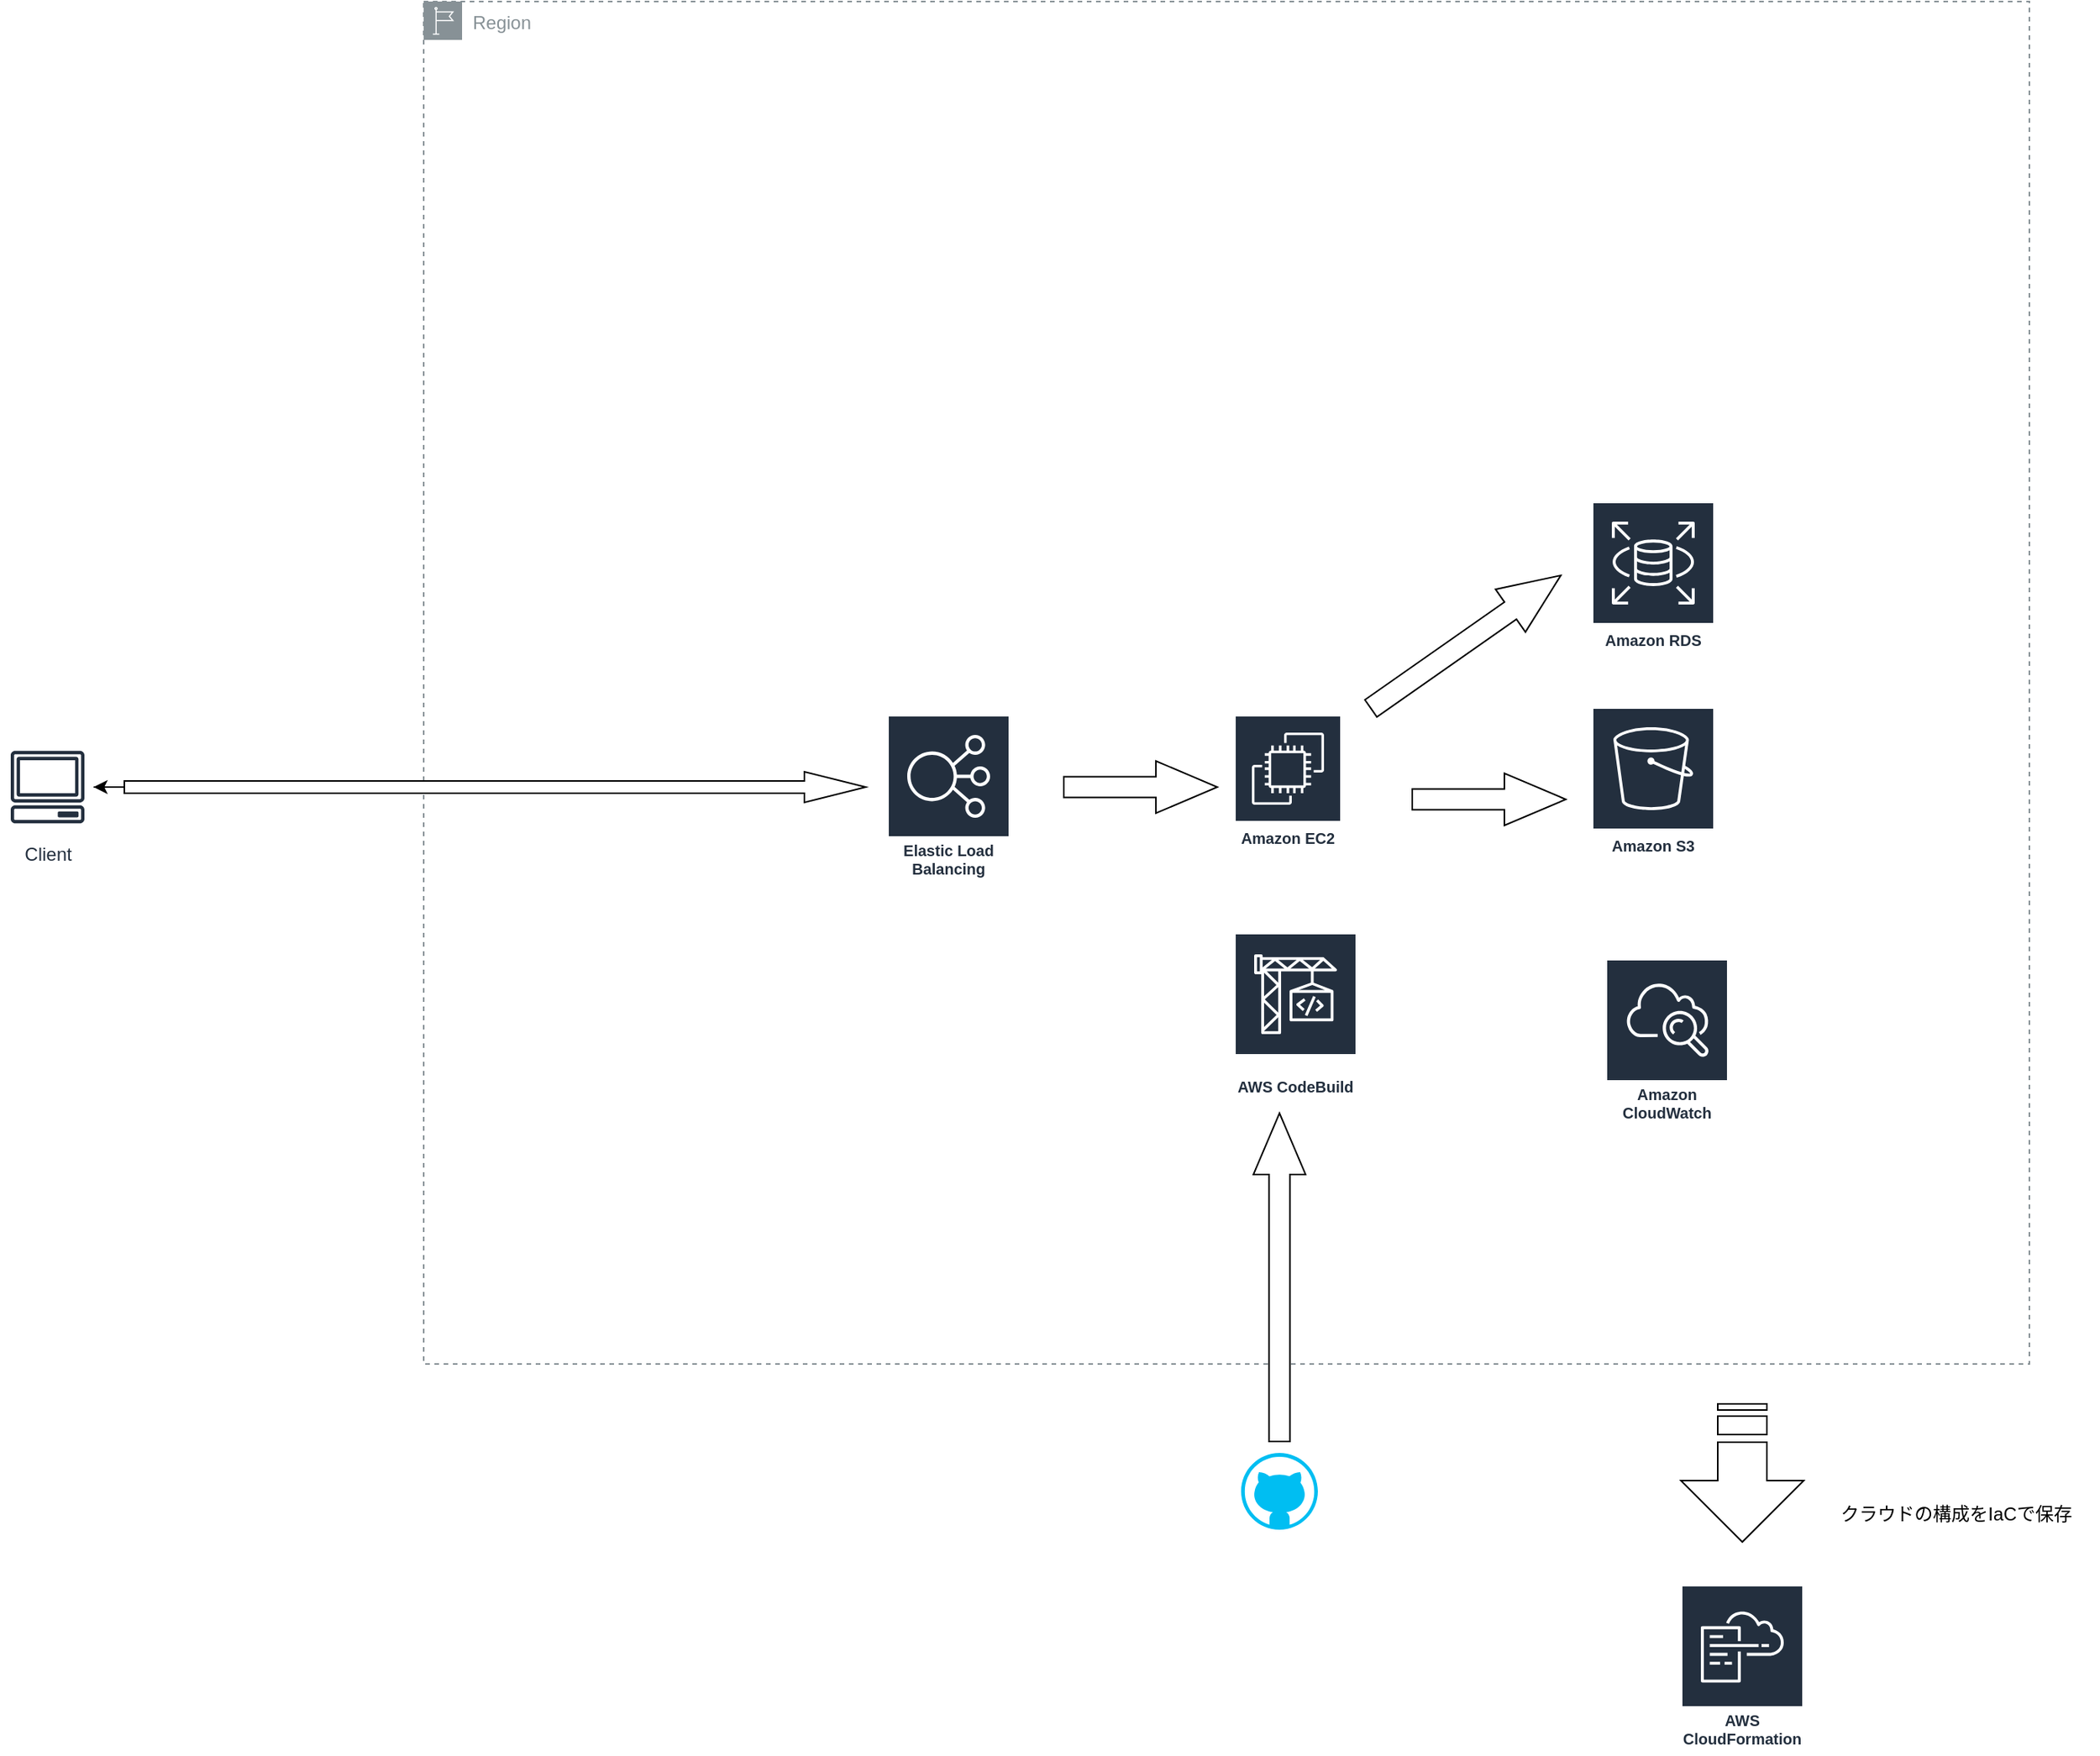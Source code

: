 <mxfile version="22.1.11" type="device">
  <diagram name="ページ1" id="4de_nk--x6H1_yiyPySa">
    <mxGraphModel dx="1434" dy="1937" grid="0" gridSize="10" guides="1" tooltips="1" connect="1" arrows="1" fold="1" page="1" pageScale="1" pageWidth="827" pageHeight="1169" math="0" shadow="0">
      <root>
        <mxCell id="0" />
        <mxCell id="1" parent="0" />
        <mxCell id="6_HWV3gl29yc25_raO4L-23" value="Region" style="sketch=0;outlineConnect=0;gradientColor=none;html=1;whiteSpace=wrap;fontSize=12;fontStyle=0;shape=mxgraph.aws4.group;grIcon=mxgraph.aws4.group_region;strokeColor=#879196;fillColor=none;verticalAlign=top;align=left;spacingLeft=30;fontColor=#879196;dashed=1;" vertex="1" parent="1">
          <mxGeometry x="295" y="-142" width="1046" height="888" as="geometry" />
        </mxCell>
        <mxCell id="6_HWV3gl29yc25_raO4L-3" value="Client" style="sketch=0;outlineConnect=0;fontColor=#232F3E;gradientColor=none;strokeColor=#232F3E;fillColor=#ffffff;dashed=0;verticalLabelPosition=bottom;verticalAlign=top;align=center;html=1;fontSize=12;fontStyle=0;aspect=fixed;shape=mxgraph.aws4.resourceIcon;resIcon=mxgraph.aws4.client;" vertex="1" parent="1">
          <mxGeometry x="20" y="340" width="60" height="60" as="geometry" />
        </mxCell>
        <mxCell id="6_HWV3gl29yc25_raO4L-7" value="Amazon EC2" style="sketch=0;outlineConnect=0;fontColor=#232F3E;gradientColor=none;strokeColor=#ffffff;fillColor=#232F3E;dashed=0;verticalLabelPosition=middle;verticalAlign=bottom;align=center;html=1;whiteSpace=wrap;fontSize=10;fontStyle=1;spacing=3;shape=mxgraph.aws4.productIcon;prIcon=mxgraph.aws4.ec2;" vertex="1" parent="1">
          <mxGeometry x="823" y="323" width="70" height="90" as="geometry" />
        </mxCell>
        <mxCell id="6_HWV3gl29yc25_raO4L-12" style="edgeStyle=orthogonalEdgeStyle;rounded=0;orthogonalLoop=1;jettySize=auto;html=1;" edge="1" parent="1" source="6_HWV3gl29yc25_raO4L-11" target="6_HWV3gl29yc25_raO4L-3">
          <mxGeometry relative="1" as="geometry" />
        </mxCell>
        <mxCell id="6_HWV3gl29yc25_raO4L-11" value="" style="html=1;shadow=0;dashed=0;align=center;verticalAlign=middle;shape=mxgraph.arrows2.arrow;dy=0.6;dx=40;notch=0;" vertex="1" parent="1">
          <mxGeometry x="100" y="360" width="483" height="20" as="geometry" />
        </mxCell>
        <mxCell id="6_HWV3gl29yc25_raO4L-14" value="AWS CloudFormation" style="sketch=0;outlineConnect=0;fontColor=#232F3E;gradientColor=none;strokeColor=#ffffff;fillColor=#232F3E;dashed=0;verticalLabelPosition=middle;verticalAlign=bottom;align=center;html=1;whiteSpace=wrap;fontSize=10;fontStyle=1;spacing=3;shape=mxgraph.aws4.productIcon;prIcon=mxgraph.aws4.cloudformation;" vertex="1" parent="1">
          <mxGeometry x="1114" y="890" width="80" height="110" as="geometry" />
        </mxCell>
        <mxCell id="6_HWV3gl29yc25_raO4L-16" value="" style="html=1;shadow=0;dashed=0;align=center;verticalAlign=middle;shape=mxgraph.arrows2.stripedArrow;dy=0.6;dx=40;notch=25;rotation=90;" vertex="1" parent="1">
          <mxGeometry x="1109" y="777" width="90" height="80" as="geometry" />
        </mxCell>
        <mxCell id="6_HWV3gl29yc25_raO4L-17" value="クラウドの構成をIaCで保存" style="text;strokeColor=none;align=center;fillColor=none;html=1;verticalAlign=middle;whiteSpace=wrap;rounded=0;" vertex="1" parent="1">
          <mxGeometry x="1201" y="829" width="185" height="30" as="geometry" />
        </mxCell>
        <mxCell id="6_HWV3gl29yc25_raO4L-18" value="Amazon RDS" style="sketch=0;outlineConnect=0;fontColor=#232F3E;gradientColor=none;strokeColor=#ffffff;fillColor=#232F3E;dashed=0;verticalLabelPosition=middle;verticalAlign=bottom;align=center;html=1;whiteSpace=wrap;fontSize=10;fontStyle=1;spacing=3;shape=mxgraph.aws4.productIcon;prIcon=mxgraph.aws4.rds;" vertex="1" parent="1">
          <mxGeometry x="1056" y="184" width="80" height="100" as="geometry" />
        </mxCell>
        <mxCell id="6_HWV3gl29yc25_raO4L-20" value="Amazon S3" style="sketch=0;outlineConnect=0;fontColor=#232F3E;gradientColor=none;strokeColor=#ffffff;fillColor=#232F3E;dashed=0;verticalLabelPosition=middle;verticalAlign=bottom;align=center;html=1;whiteSpace=wrap;fontSize=10;fontStyle=1;spacing=3;shape=mxgraph.aws4.productIcon;prIcon=mxgraph.aws4.s3;" vertex="1" parent="1">
          <mxGeometry x="1056" y="318" width="80" height="100" as="geometry" />
        </mxCell>
        <mxCell id="6_HWV3gl29yc25_raO4L-22" value="Elastic Load Balancing" style="sketch=0;outlineConnect=0;fontColor=#232F3E;gradientColor=none;strokeColor=#ffffff;fillColor=#232F3E;dashed=0;verticalLabelPosition=middle;verticalAlign=bottom;align=center;html=1;whiteSpace=wrap;fontSize=10;fontStyle=1;spacing=3;shape=mxgraph.aws4.productIcon;prIcon=mxgraph.aws4.elastic_load_balancing;" vertex="1" parent="1">
          <mxGeometry x="597" y="323" width="80" height="110" as="geometry" />
        </mxCell>
        <mxCell id="6_HWV3gl29yc25_raO4L-24" value="Amazon CloudWatch" style="sketch=0;outlineConnect=0;fontColor=#232F3E;gradientColor=none;strokeColor=#ffffff;fillColor=#232F3E;dashed=0;verticalLabelPosition=middle;verticalAlign=bottom;align=center;html=1;whiteSpace=wrap;fontSize=10;fontStyle=1;spacing=3;shape=mxgraph.aws4.productIcon;prIcon=mxgraph.aws4.cloudwatch;" vertex="1" parent="1">
          <mxGeometry x="1065" y="482" width="80" height="110" as="geometry" />
        </mxCell>
        <mxCell id="6_HWV3gl29yc25_raO4L-31" value="" style="html=1;shadow=0;dashed=0;align=center;verticalAlign=middle;shape=mxgraph.arrows2.arrow;dy=0.6;dx=40;notch=0;rotation=-35;" vertex="1" parent="1">
          <mxGeometry x="898.39" y="258.37" width="151" height="34" as="geometry" />
        </mxCell>
        <mxCell id="6_HWV3gl29yc25_raO4L-32" value="" style="html=1;shadow=0;dashed=0;align=center;verticalAlign=middle;shape=mxgraph.arrows2.arrow;dy=0.6;dx=40;notch=0;" vertex="1" parent="1">
          <mxGeometry x="712" y="353" width="100" height="34" as="geometry" />
        </mxCell>
        <mxCell id="6_HWV3gl29yc25_raO4L-33" value="" style="html=1;shadow=0;dashed=0;align=center;verticalAlign=middle;shape=mxgraph.arrows2.arrow;dy=0.6;dx=40;notch=0;" vertex="1" parent="1">
          <mxGeometry x="939" y="361" width="100" height="34" as="geometry" />
        </mxCell>
        <mxCell id="6_HWV3gl29yc25_raO4L-34" value="" style="verticalLabelPosition=bottom;html=1;verticalAlign=top;align=center;strokeColor=none;fillColor=#00BEF2;shape=mxgraph.azure.github_code;pointerEvents=1;" vertex="1" parent="1">
          <mxGeometry x="827.5" y="804" width="50" height="50" as="geometry" />
        </mxCell>
        <mxCell id="6_HWV3gl29yc25_raO4L-35" value="AWS CodeBuild" style="sketch=0;outlineConnect=0;fontColor=#232F3E;gradientColor=none;strokeColor=#ffffff;fillColor=#232F3E;dashed=0;verticalLabelPosition=middle;verticalAlign=bottom;align=center;html=1;whiteSpace=wrap;fontSize=10;fontStyle=1;spacing=3;shape=mxgraph.aws4.productIcon;prIcon=mxgraph.aws4.codebuild;" vertex="1" parent="1">
          <mxGeometry x="823" y="465" width="80" height="110" as="geometry" />
        </mxCell>
        <mxCell id="6_HWV3gl29yc25_raO4L-36" value="" style="html=1;shadow=0;dashed=0;align=center;verticalAlign=middle;shape=mxgraph.arrows2.arrow;dy=0.6;dx=40;notch=0;rotation=-90;" vertex="1" parent="1">
          <mxGeometry x="745.5" y="672.5" width="214" height="34" as="geometry" />
        </mxCell>
      </root>
    </mxGraphModel>
  </diagram>
</mxfile>
